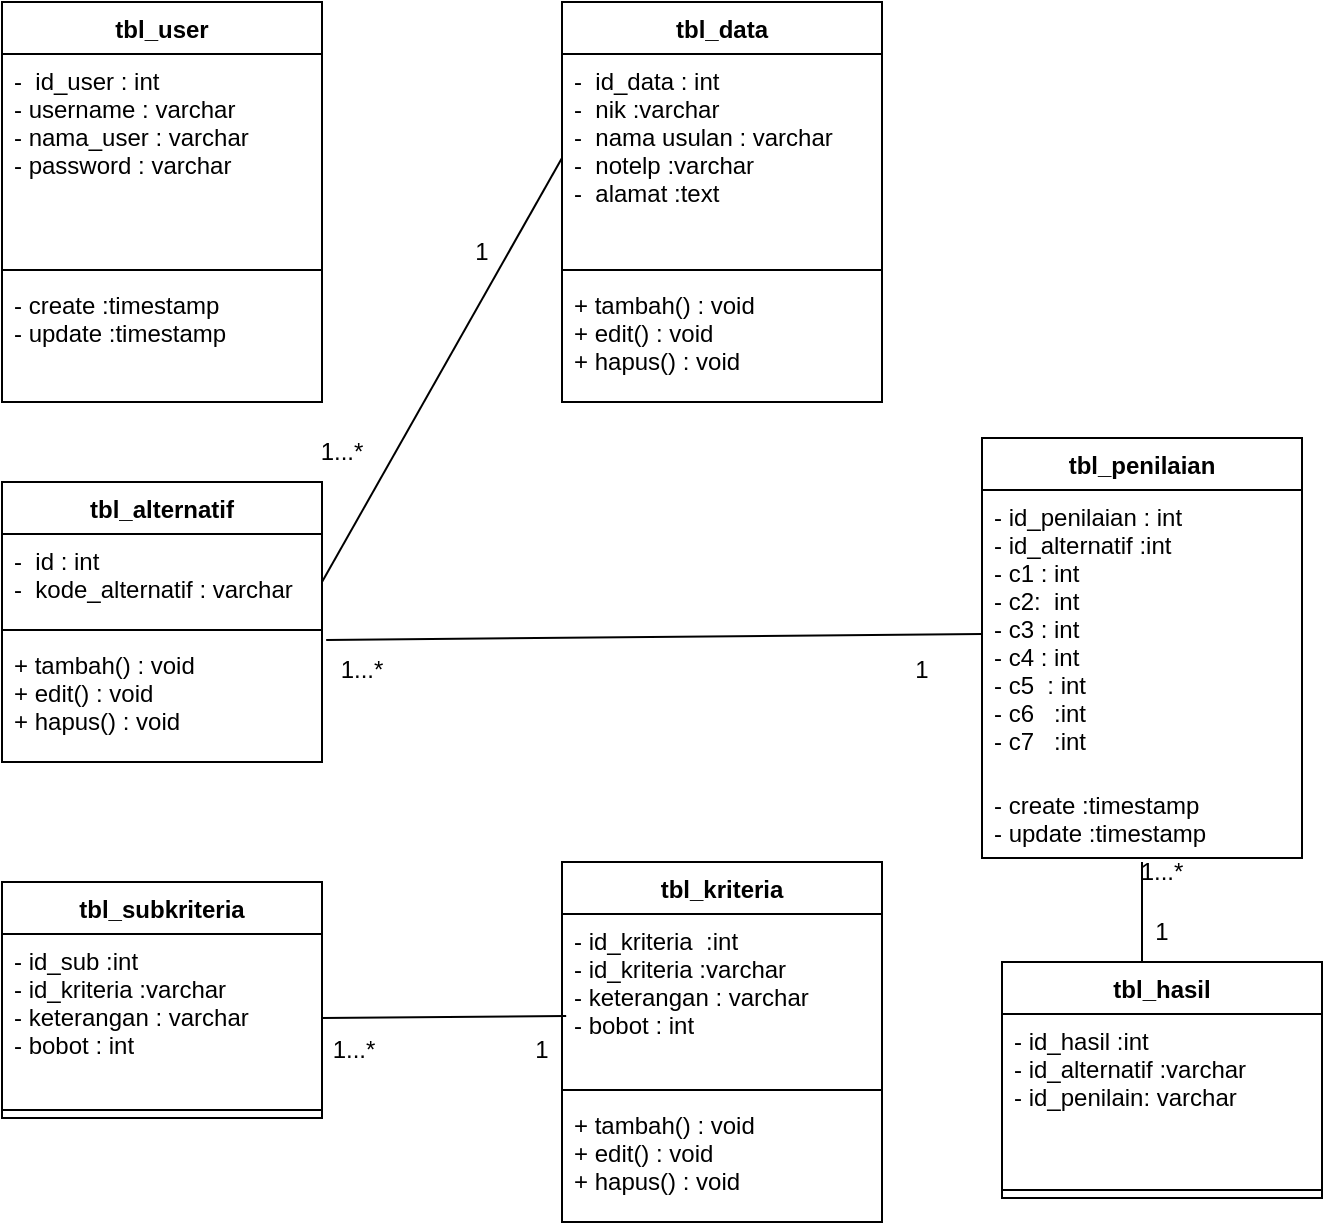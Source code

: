 <mxfile version="20.6.0" type="device"><diagram id="m0gYSyHvAgqYD0KZqhXy" name="Halaman-1"><mxGraphModel dx="1422" dy="729" grid="1" gridSize="10" guides="1" tooltips="1" connect="1" arrows="1" fold="1" page="1" pageScale="1" pageWidth="827" pageHeight="1169" math="0" shadow="0"><root><mxCell id="0"/><mxCell id="1" parent="0"/><mxCell id="jF4Jz8PE0H7OEPVSnawV-1" value="tbl_user" style="swimlane;fontStyle=1;align=center;verticalAlign=top;childLayout=stackLayout;horizontal=1;startSize=26;horizontalStack=0;resizeParent=1;resizeParentMax=0;resizeLast=0;collapsible=1;marginBottom=0;" vertex="1" parent="1"><mxGeometry x="70" y="80" width="160" height="200" as="geometry"/></mxCell><mxCell id="jF4Jz8PE0H7OEPVSnawV-2" value="-  id_user : int&#10;- username : varchar&#10;- nama_user : varchar&#10;- password : varchar" style="text;strokeColor=none;fillColor=none;align=left;verticalAlign=top;spacingLeft=4;spacingRight=4;overflow=hidden;rotatable=0;points=[[0,0.5],[1,0.5]];portConstraint=eastwest;" vertex="1" parent="jF4Jz8PE0H7OEPVSnawV-1"><mxGeometry y="26" width="160" height="104" as="geometry"/></mxCell><mxCell id="jF4Jz8PE0H7OEPVSnawV-3" value="" style="line;strokeWidth=1;fillColor=none;align=left;verticalAlign=middle;spacingTop=-1;spacingLeft=3;spacingRight=3;rotatable=0;labelPosition=right;points=[];portConstraint=eastwest;strokeColor=inherit;" vertex="1" parent="jF4Jz8PE0H7OEPVSnawV-1"><mxGeometry y="130" width="160" height="8" as="geometry"/></mxCell><mxCell id="jF4Jz8PE0H7OEPVSnawV-4" value="- create :timestamp&#10;- update :timestamp" style="text;strokeColor=none;fillColor=none;align=left;verticalAlign=top;spacingLeft=4;spacingRight=4;overflow=hidden;rotatable=0;points=[[0,0.5],[1,0.5]];portConstraint=eastwest;" vertex="1" parent="jF4Jz8PE0H7OEPVSnawV-1"><mxGeometry y="138" width="160" height="62" as="geometry"/></mxCell><mxCell id="jF4Jz8PE0H7OEPVSnawV-5" value="tbl_alternatif" style="swimlane;fontStyle=1;align=center;verticalAlign=top;childLayout=stackLayout;horizontal=1;startSize=26;horizontalStack=0;resizeParent=1;resizeParentMax=0;resizeLast=0;collapsible=1;marginBottom=0;" vertex="1" parent="1"><mxGeometry x="70" y="320" width="160" height="140" as="geometry"/></mxCell><mxCell id="jF4Jz8PE0H7OEPVSnawV-6" value="-  id : int&#10;-  kode_alternatif : varchar" style="text;strokeColor=none;fillColor=none;align=left;verticalAlign=top;spacingLeft=4;spacingRight=4;overflow=hidden;rotatable=0;points=[[0,0.5],[1,0.5]];portConstraint=eastwest;" vertex="1" parent="jF4Jz8PE0H7OEPVSnawV-5"><mxGeometry y="26" width="160" height="44" as="geometry"/></mxCell><mxCell id="jF4Jz8PE0H7OEPVSnawV-7" value="" style="line;strokeWidth=1;fillColor=none;align=left;verticalAlign=middle;spacingTop=-1;spacingLeft=3;spacingRight=3;rotatable=0;labelPosition=right;points=[];portConstraint=eastwest;strokeColor=inherit;" vertex="1" parent="jF4Jz8PE0H7OEPVSnawV-5"><mxGeometry y="70" width="160" height="8" as="geometry"/></mxCell><mxCell id="jF4Jz8PE0H7OEPVSnawV-8" value="+ tambah() : void&#10;+ edit() : void&#10;+ hapus() : void" style="text;strokeColor=none;fillColor=none;align=left;verticalAlign=top;spacingLeft=4;spacingRight=4;overflow=hidden;rotatable=0;points=[[0,0.5],[1,0.5]];portConstraint=eastwest;" vertex="1" parent="jF4Jz8PE0H7OEPVSnawV-5"><mxGeometry y="78" width="160" height="62" as="geometry"/></mxCell><mxCell id="jF4Jz8PE0H7OEPVSnawV-13" value="tbl_subkriteria" style="swimlane;fontStyle=1;align=center;verticalAlign=top;childLayout=stackLayout;horizontal=1;startSize=26;horizontalStack=0;resizeParent=1;resizeParentMax=0;resizeLast=0;collapsible=1;marginBottom=0;" vertex="1" parent="1"><mxGeometry x="70" y="520" width="160" height="118" as="geometry"/></mxCell><mxCell id="jF4Jz8PE0H7OEPVSnawV-14" value="- id_sub :int&#10;- id_kriteria :varchar&#10;- keterangan : varchar&#10;- bobot : int" style="text;strokeColor=none;fillColor=none;align=left;verticalAlign=top;spacingLeft=4;spacingRight=4;overflow=hidden;rotatable=0;points=[[0,0.5],[1,0.5]];portConstraint=eastwest;" vertex="1" parent="jF4Jz8PE0H7OEPVSnawV-13"><mxGeometry y="26" width="160" height="84" as="geometry"/></mxCell><mxCell id="jF4Jz8PE0H7OEPVSnawV-15" value="" style="line;strokeWidth=1;fillColor=none;align=left;verticalAlign=middle;spacingTop=-1;spacingLeft=3;spacingRight=3;rotatable=0;labelPosition=right;points=[];portConstraint=eastwest;strokeColor=inherit;" vertex="1" parent="jF4Jz8PE0H7OEPVSnawV-13"><mxGeometry y="110" width="160" height="8" as="geometry"/></mxCell><mxCell id="jF4Jz8PE0H7OEPVSnawV-22" value="tbl_data" style="swimlane;fontStyle=1;align=center;verticalAlign=top;childLayout=stackLayout;horizontal=1;startSize=26;horizontalStack=0;resizeParent=1;resizeParentMax=0;resizeLast=0;collapsible=1;marginBottom=0;" vertex="1" parent="1"><mxGeometry x="350" y="80" width="160" height="200" as="geometry"/></mxCell><mxCell id="jF4Jz8PE0H7OEPVSnawV-23" value="-  id_data : int&#10;-  nik :varchar&#10;-  nama usulan : varchar&#10;-  notelp :varchar&#10;-  alamat :text " style="text;strokeColor=none;fillColor=none;align=left;verticalAlign=top;spacingLeft=4;spacingRight=4;overflow=hidden;rotatable=0;points=[[0,0.5],[1,0.5]];portConstraint=eastwest;" vertex="1" parent="jF4Jz8PE0H7OEPVSnawV-22"><mxGeometry y="26" width="160" height="104" as="geometry"/></mxCell><mxCell id="jF4Jz8PE0H7OEPVSnawV-24" value="" style="line;strokeWidth=1;fillColor=none;align=left;verticalAlign=middle;spacingTop=-1;spacingLeft=3;spacingRight=3;rotatable=0;labelPosition=right;points=[];portConstraint=eastwest;strokeColor=inherit;" vertex="1" parent="jF4Jz8PE0H7OEPVSnawV-22"><mxGeometry y="130" width="160" height="8" as="geometry"/></mxCell><mxCell id="jF4Jz8PE0H7OEPVSnawV-25" value="+ tambah() : void&#10;+ edit() : void&#10;+ hapus() : void" style="text;strokeColor=none;fillColor=none;align=left;verticalAlign=top;spacingLeft=4;spacingRight=4;overflow=hidden;rotatable=0;points=[[0,0.5],[1,0.5]];portConstraint=eastwest;" vertex="1" parent="jF4Jz8PE0H7OEPVSnawV-22"><mxGeometry y="138" width="160" height="62" as="geometry"/></mxCell><mxCell id="jF4Jz8PE0H7OEPVSnawV-26" value="tbl_kriteria" style="swimlane;fontStyle=1;align=center;verticalAlign=top;childLayout=stackLayout;horizontal=1;startSize=26;horizontalStack=0;resizeParent=1;resizeParentMax=0;resizeLast=0;collapsible=1;marginBottom=0;" vertex="1" parent="1"><mxGeometry x="350" y="510" width="160" height="180" as="geometry"/></mxCell><mxCell id="jF4Jz8PE0H7OEPVSnawV-27" value="- id_kriteria  :int&#10;- id_kriteria :varchar&#10;- keterangan : varchar&#10;- bobot : int" style="text;strokeColor=none;fillColor=none;align=left;verticalAlign=top;spacingLeft=4;spacingRight=4;overflow=hidden;rotatable=0;points=[[0,0.5],[1,0.5]];portConstraint=eastwest;" vertex="1" parent="jF4Jz8PE0H7OEPVSnawV-26"><mxGeometry y="26" width="160" height="84" as="geometry"/></mxCell><mxCell id="jF4Jz8PE0H7OEPVSnawV-28" value="" style="line;strokeWidth=1;fillColor=none;align=left;verticalAlign=middle;spacingTop=-1;spacingLeft=3;spacingRight=3;rotatable=0;labelPosition=right;points=[];portConstraint=eastwest;strokeColor=inherit;" vertex="1" parent="jF4Jz8PE0H7OEPVSnawV-26"><mxGeometry y="110" width="160" height="8" as="geometry"/></mxCell><mxCell id="jF4Jz8PE0H7OEPVSnawV-29" value="+ tambah() : void&#10;+ edit() : void&#10;+ hapus() : void" style="text;strokeColor=none;fillColor=none;align=left;verticalAlign=top;spacingLeft=4;spacingRight=4;overflow=hidden;rotatable=0;points=[[0,0.5],[1,0.5]];portConstraint=eastwest;" vertex="1" parent="jF4Jz8PE0H7OEPVSnawV-26"><mxGeometry y="118" width="160" height="62" as="geometry"/></mxCell><mxCell id="jF4Jz8PE0H7OEPVSnawV-33" value="" style="endArrow=none;html=1;rounded=0;exitX=1;exitY=0.5;exitDx=0;exitDy=0;entryX=0.013;entryY=0.607;entryDx=0;entryDy=0;entryPerimeter=0;" edge="1" parent="1" source="jF4Jz8PE0H7OEPVSnawV-14" target="jF4Jz8PE0H7OEPVSnawV-27"><mxGeometry width="50" height="50" relative="1" as="geometry"><mxPoint x="390" y="600" as="sourcePoint"/><mxPoint x="440" y="550" as="targetPoint"/></mxGeometry></mxCell><mxCell id="jF4Jz8PE0H7OEPVSnawV-38" value="tbl_penilaian" style="swimlane;fontStyle=1;align=center;verticalAlign=top;childLayout=stackLayout;horizontal=1;startSize=26;horizontalStack=0;resizeParent=1;resizeParentMax=0;resizeLast=0;collapsible=1;marginBottom=0;" vertex="1" parent="1"><mxGeometry x="560" y="298" width="160" height="210" as="geometry"/></mxCell><mxCell id="jF4Jz8PE0H7OEPVSnawV-39" value="- id_penilaian : int&#10;- id_alternatif :int&#10;- c1 : int&#10;- c2:  int&#10;- c3 : int&#10;- c4 : int&#10;- c5  : int&#10;- c6   :int&#10;- c7   :int&#10;&#10;" style="text;strokeColor=none;fillColor=none;align=left;verticalAlign=top;spacingLeft=4;spacingRight=4;overflow=hidden;rotatable=0;points=[[0,0.5],[1,0.5]];portConstraint=eastwest;" vertex="1" parent="jF4Jz8PE0H7OEPVSnawV-38"><mxGeometry y="26" width="160" height="144" as="geometry"/></mxCell><mxCell id="jF4Jz8PE0H7OEPVSnawV-41" value="- create :timestamp&#10;- update :timestamp" style="text;strokeColor=none;fillColor=none;align=left;verticalAlign=top;spacingLeft=4;spacingRight=4;overflow=hidden;rotatable=0;points=[[0,0.5],[1,0.5]];portConstraint=eastwest;" vertex="1" parent="jF4Jz8PE0H7OEPVSnawV-38"><mxGeometry y="170" width="160" height="40" as="geometry"/></mxCell><mxCell id="jF4Jz8PE0H7OEPVSnawV-42" value="tbl_hasil" style="swimlane;fontStyle=1;align=center;verticalAlign=top;childLayout=stackLayout;horizontal=1;startSize=26;horizontalStack=0;resizeParent=1;resizeParentMax=0;resizeLast=0;collapsible=1;marginBottom=0;" vertex="1" parent="1"><mxGeometry x="570" y="560" width="160" height="118" as="geometry"/></mxCell><mxCell id="jF4Jz8PE0H7OEPVSnawV-43" value="- id_hasil :int&#10;- id_alternatif :varchar&#10;- id_penilain: varchar" style="text;strokeColor=none;fillColor=none;align=left;verticalAlign=top;spacingLeft=4;spacingRight=4;overflow=hidden;rotatable=0;points=[[0,0.5],[1,0.5]];portConstraint=eastwest;" vertex="1" parent="jF4Jz8PE0H7OEPVSnawV-42"><mxGeometry y="26" width="160" height="84" as="geometry"/></mxCell><mxCell id="jF4Jz8PE0H7OEPVSnawV-44" value="" style="line;strokeWidth=1;fillColor=none;align=left;verticalAlign=middle;spacingTop=-1;spacingLeft=3;spacingRight=3;rotatable=0;labelPosition=right;points=[];portConstraint=eastwest;strokeColor=inherit;" vertex="1" parent="jF4Jz8PE0H7OEPVSnawV-42"><mxGeometry y="110" width="160" height="8" as="geometry"/></mxCell><mxCell id="jF4Jz8PE0H7OEPVSnawV-45" value="" style="endArrow=none;html=1;rounded=0;entryX=0;entryY=0.5;entryDx=0;entryDy=0;" edge="1" parent="1" target="jF4Jz8PE0H7OEPVSnawV-23"><mxGeometry width="50" height="50" relative="1" as="geometry"><mxPoint x="230" y="370" as="sourcePoint"/><mxPoint x="640" y="350" as="targetPoint"/></mxGeometry></mxCell><mxCell id="jF4Jz8PE0H7OEPVSnawV-46" value="" style="endArrow=none;html=1;rounded=0;exitX=1.013;exitY=0.016;exitDx=0;exitDy=0;exitPerimeter=0;entryX=0;entryY=0.5;entryDx=0;entryDy=0;" edge="1" parent="1" source="jF4Jz8PE0H7OEPVSnawV-8" target="jF4Jz8PE0H7OEPVSnawV-39"><mxGeometry width="50" height="50" relative="1" as="geometry"><mxPoint x="590" y="400" as="sourcePoint"/><mxPoint x="350" y="398" as="targetPoint"/></mxGeometry></mxCell><mxCell id="jF4Jz8PE0H7OEPVSnawV-47" value="1" style="text;html=1;strokeColor=none;fillColor=none;align=center;verticalAlign=middle;whiteSpace=wrap;rounded=0;" vertex="1" parent="1"><mxGeometry x="280" y="190" width="60" height="30" as="geometry"/></mxCell><mxCell id="jF4Jz8PE0H7OEPVSnawV-48" value="1...*" style="text;html=1;strokeColor=none;fillColor=none;align=center;verticalAlign=middle;whiteSpace=wrap;rounded=0;" vertex="1" parent="1"><mxGeometry x="210" y="290" width="60" height="30" as="geometry"/></mxCell><mxCell id="jF4Jz8PE0H7OEPVSnawV-50" value="1...*" style="text;html=1;strokeColor=none;fillColor=none;align=center;verticalAlign=middle;whiteSpace=wrap;rounded=0;" vertex="1" parent="1"><mxGeometry x="220" y="399" width="60" height="30" as="geometry"/></mxCell><mxCell id="jF4Jz8PE0H7OEPVSnawV-51" value="1" style="text;html=1;strokeColor=none;fillColor=none;align=center;verticalAlign=middle;whiteSpace=wrap;rounded=0;" vertex="1" parent="1"><mxGeometry x="500" y="399" width="60" height="30" as="geometry"/></mxCell><mxCell id="jF4Jz8PE0H7OEPVSnawV-52" value="1" style="text;html=1;strokeColor=none;fillColor=none;align=center;verticalAlign=middle;whiteSpace=wrap;rounded=0;" vertex="1" parent="1"><mxGeometry x="310" y="589" width="60" height="30" as="geometry"/></mxCell><mxCell id="jF4Jz8PE0H7OEPVSnawV-53" value="1...*" style="text;html=1;strokeColor=none;fillColor=none;align=center;verticalAlign=middle;whiteSpace=wrap;rounded=0;" vertex="1" parent="1"><mxGeometry x="216" y="589" width="60" height="30" as="geometry"/></mxCell><mxCell id="jF4Jz8PE0H7OEPVSnawV-54" value="" style="endArrow=none;html=1;rounded=0;" edge="1" parent="1"><mxGeometry width="50" height="50" relative="1" as="geometry"><mxPoint x="640" y="560" as="sourcePoint"/><mxPoint x="640" y="510" as="targetPoint"/></mxGeometry></mxCell><mxCell id="jF4Jz8PE0H7OEPVSnawV-55" value="1...*" style="text;html=1;strokeColor=none;fillColor=none;align=center;verticalAlign=middle;whiteSpace=wrap;rounded=0;" vertex="1" parent="1"><mxGeometry x="620" y="500" width="60" height="30" as="geometry"/></mxCell><mxCell id="jF4Jz8PE0H7OEPVSnawV-56" value="1" style="text;html=1;strokeColor=none;fillColor=none;align=center;verticalAlign=middle;whiteSpace=wrap;rounded=0;" vertex="1" parent="1"><mxGeometry x="620" y="530" width="60" height="30" as="geometry"/></mxCell></root></mxGraphModel></diagram></mxfile>